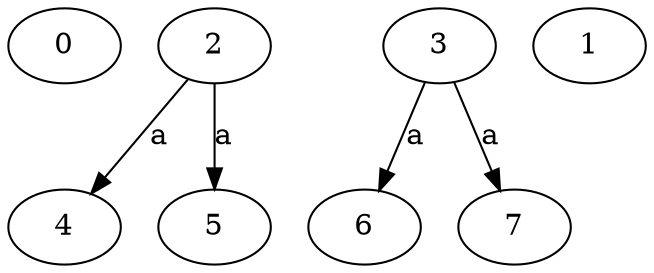 strict digraph  {
0;
2;
3;
4;
5;
1;
6;
7;
2 -> 4  [label=a];
2 -> 5  [label=a];
3 -> 6  [label=a];
3 -> 7  [label=a];
}
